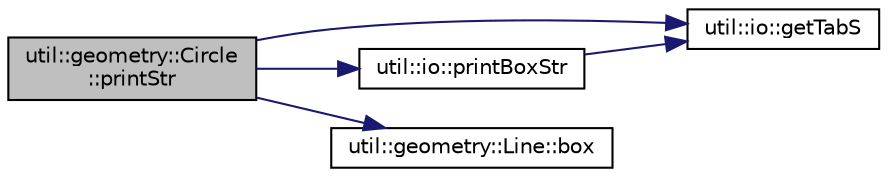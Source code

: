 digraph "util::geometry::Circle::printStr"
{
  edge [fontname="Helvetica",fontsize="10",labelfontname="Helvetica",labelfontsize="10"];
  node [fontname="Helvetica",fontsize="10",shape=record];
  rankdir="LR";
  Node95 [label="util::geometry::Circle\l::printStr",height=0.2,width=0.4,color="black", fillcolor="grey75", style="filled", fontcolor="black"];
  Node95 -> Node96 [color="midnightblue",fontsize="10",style="solid",fontname="Helvetica"];
  Node96 [label="util::io::getTabS",height=0.2,width=0.4,color="black", fillcolor="white", style="filled",URL="$namespaceutil_1_1io.html#a38afb09a152cca4061850f4123bd3aeb",tooltip="Returns tab spaces of given size. "];
  Node95 -> Node97 [color="midnightblue",fontsize="10",style="solid",fontname="Helvetica"];
  Node97 [label="util::io::printBoxStr",height=0.2,width=0.4,color="black", fillcolor="white", style="filled",URL="$namespaceutil_1_1io.html#ac2401e4278f5876b9600d458cfb67722",tooltip="Returns formatted string for output. "];
  Node97 -> Node96 [color="midnightblue",fontsize="10",style="solid",fontname="Helvetica"];
  Node95 -> Node98 [color="midnightblue",fontsize="10",style="solid",fontname="Helvetica"];
  Node98 [label="util::geometry::Line::box",height=0.2,width=0.4,color="black", fillcolor="white", style="filled",URL="$classutil_1_1geometry_1_1Line.html#a0f370769b20dcbd3c46eb738c1bad85f",tooltip="Computes the bounding box of object. "];
}
